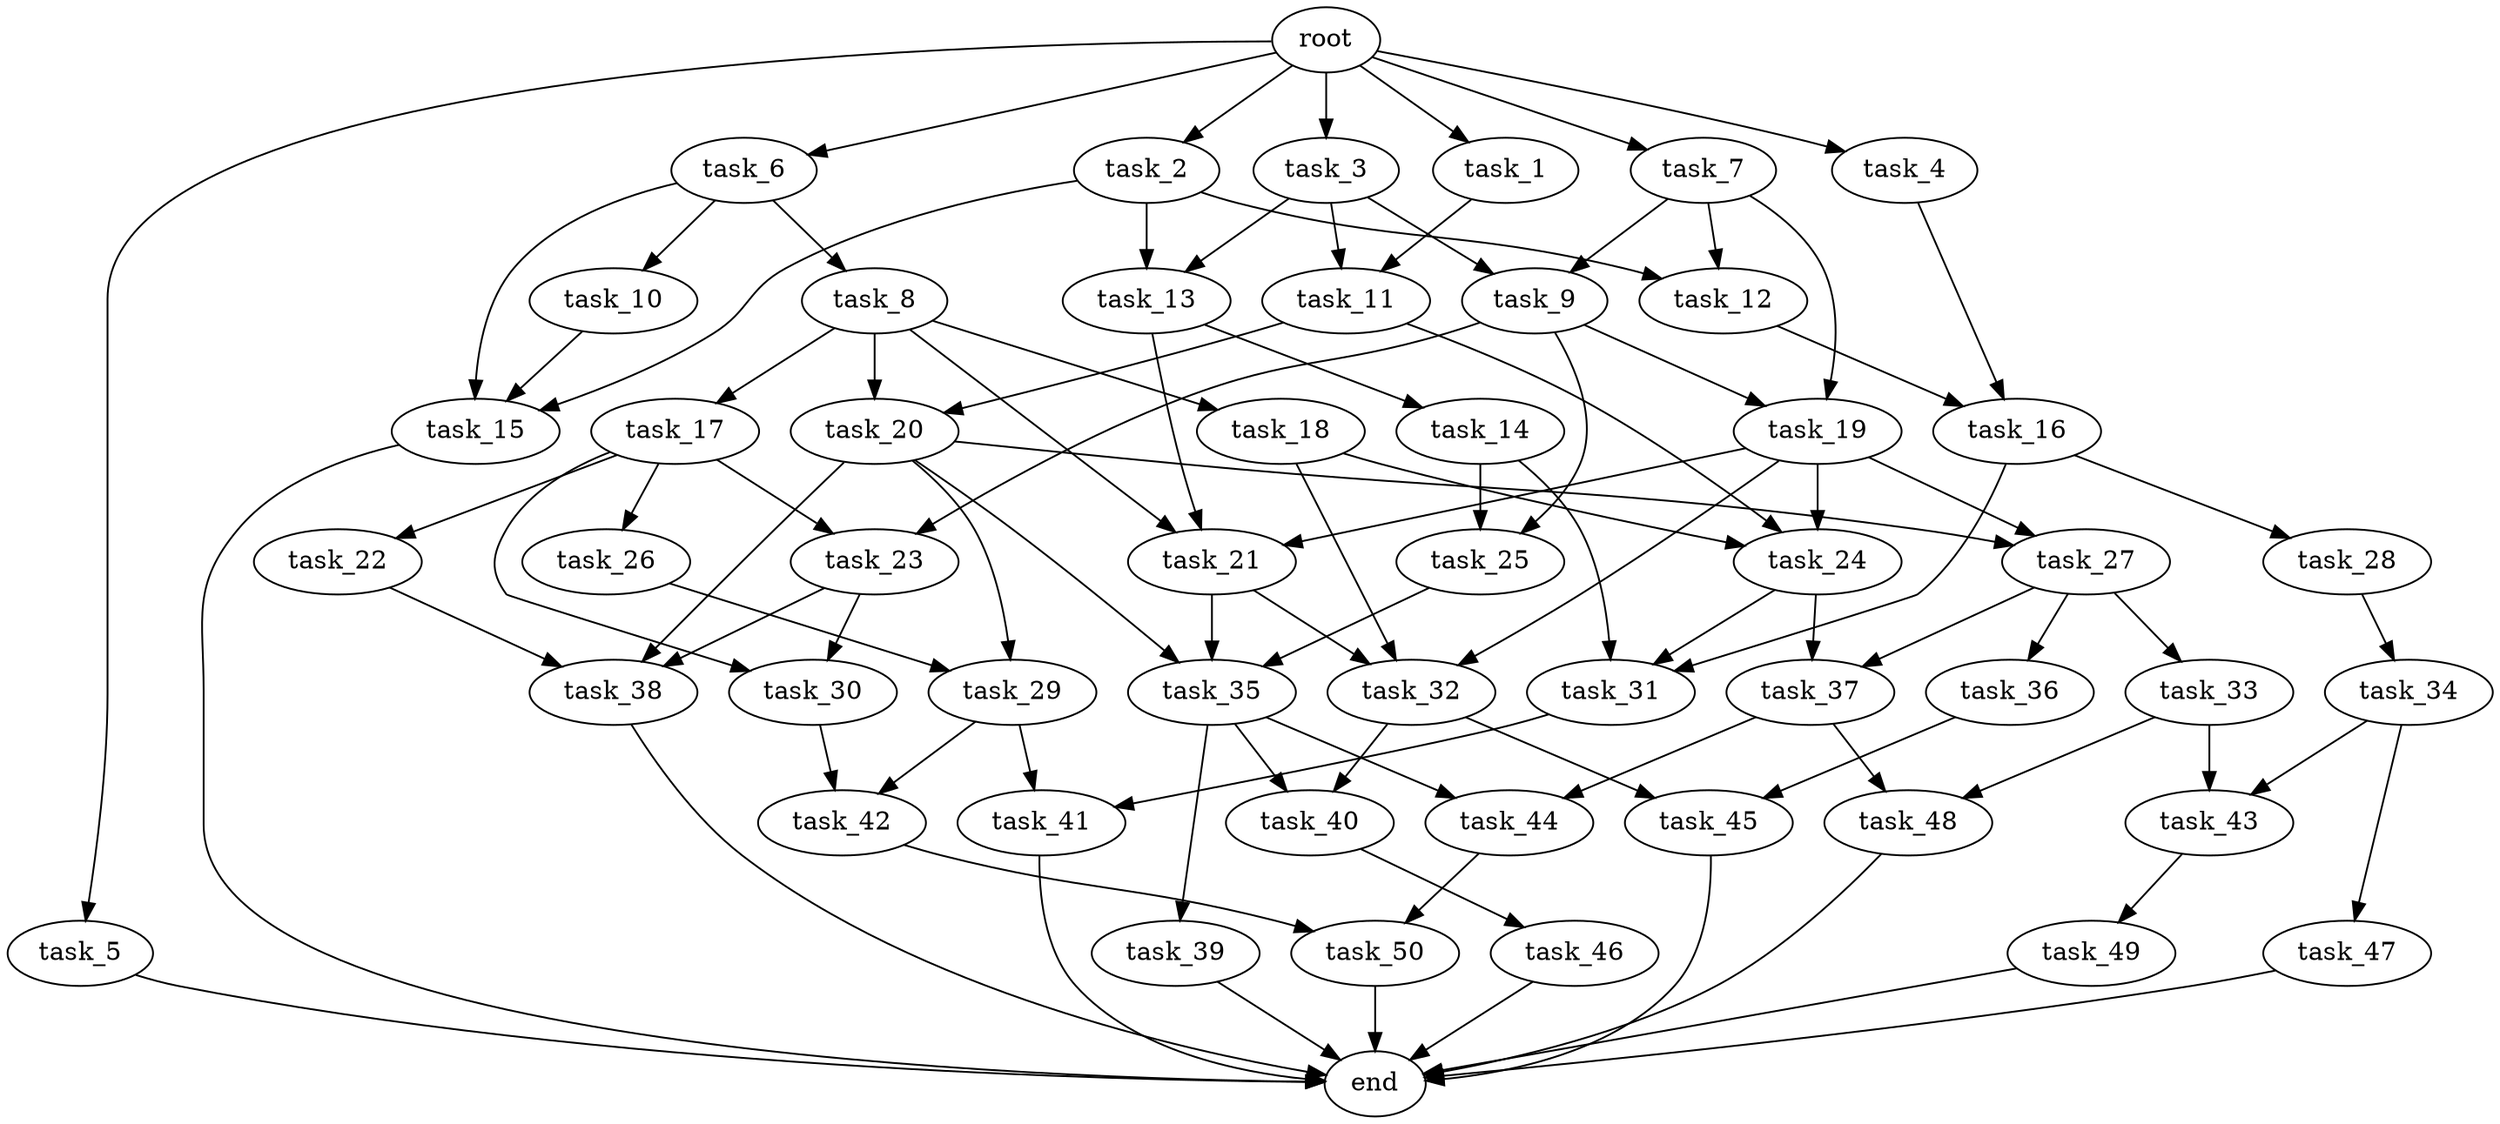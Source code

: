 digraph G {
  root [size="0.000000e+00"];
  task_1 [size="8.260260e+08"];
  task_2 [size="5.537328e+10"];
  task_3 [size="5.943840e+10"];
  task_4 [size="9.548164e+10"];
  task_5 [size="7.817503e+10"];
  task_6 [size="2.040260e+10"];
  task_7 [size="3.026743e+10"];
  task_8 [size="9.632363e+10"];
  task_9 [size="9.773964e+10"];
  task_10 [size="2.620599e+10"];
  task_11 [size="5.023893e+10"];
  task_12 [size="3.669531e+10"];
  task_13 [size="6.875049e+09"];
  task_14 [size="2.144176e+10"];
  task_15 [size="7.671604e+10"];
  task_16 [size="6.234504e+10"];
  task_17 [size="6.919353e+10"];
  task_18 [size="8.925045e+10"];
  task_19 [size="4.275762e+10"];
  task_20 [size="4.160691e+10"];
  task_21 [size="1.857209e+10"];
  task_22 [size="2.392927e+10"];
  task_23 [size="8.194046e+10"];
  task_24 [size="1.160629e+10"];
  task_25 [size="1.165856e+10"];
  task_26 [size="2.601732e+09"];
  task_27 [size="1.655077e+10"];
  task_28 [size="8.640377e+09"];
  task_29 [size="6.958359e+10"];
  task_30 [size="2.038959e+10"];
  task_31 [size="8.367465e+09"];
  task_32 [size="2.238659e+10"];
  task_33 [size="9.235771e+09"];
  task_34 [size="5.921038e+10"];
  task_35 [size="3.053848e+10"];
  task_36 [size="3.446638e+09"];
  task_37 [size="6.181073e+10"];
  task_38 [size="9.507929e+10"];
  task_39 [size="5.083422e+09"];
  task_40 [size="5.450812e+10"];
  task_41 [size="5.283390e+10"];
  task_42 [size="7.032867e+09"];
  task_43 [size="3.799082e+10"];
  task_44 [size="4.122274e+10"];
  task_45 [size="8.095885e+10"];
  task_46 [size="1.578675e+10"];
  task_47 [size="1.171055e+10"];
  task_48 [size="5.723219e+10"];
  task_49 [size="6.761328e+10"];
  task_50 [size="8.688727e+10"];
  end [size="0.000000e+00"];

  root -> task_1 [size="1.000000e-12"];
  root -> task_2 [size="1.000000e-12"];
  root -> task_3 [size="1.000000e-12"];
  root -> task_4 [size="1.000000e-12"];
  root -> task_5 [size="1.000000e-12"];
  root -> task_6 [size="1.000000e-12"];
  root -> task_7 [size="1.000000e-12"];
  task_1 -> task_11 [size="2.511946e+08"];
  task_2 -> task_12 [size="1.834765e+08"];
  task_2 -> task_13 [size="3.437524e+07"];
  task_2 -> task_15 [size="2.557201e+08"];
  task_3 -> task_9 [size="4.886982e+08"];
  task_3 -> task_11 [size="2.511946e+08"];
  task_3 -> task_13 [size="3.437524e+07"];
  task_4 -> task_16 [size="3.117252e+08"];
  task_5 -> end [size="1.000000e-12"];
  task_6 -> task_8 [size="9.632363e+08"];
  task_6 -> task_10 [size="2.620599e+08"];
  task_6 -> task_15 [size="2.557201e+08"];
  task_7 -> task_9 [size="4.886982e+08"];
  task_7 -> task_12 [size="1.834765e+08"];
  task_7 -> task_19 [size="2.137881e+08"];
  task_8 -> task_17 [size="6.919353e+08"];
  task_8 -> task_18 [size="8.925045e+08"];
  task_8 -> task_20 [size="2.080346e+08"];
  task_8 -> task_21 [size="6.190698e+07"];
  task_9 -> task_19 [size="2.137881e+08"];
  task_9 -> task_23 [size="4.097023e+08"];
  task_9 -> task_25 [size="5.829280e+07"];
  task_10 -> task_15 [size="2.557201e+08"];
  task_11 -> task_20 [size="2.080346e+08"];
  task_11 -> task_24 [size="3.868765e+07"];
  task_12 -> task_16 [size="3.117252e+08"];
  task_13 -> task_14 [size="2.144176e+08"];
  task_13 -> task_21 [size="6.190698e+07"];
  task_14 -> task_25 [size="5.829280e+07"];
  task_14 -> task_31 [size="2.789155e+07"];
  task_15 -> end [size="1.000000e-12"];
  task_16 -> task_28 [size="8.640377e+07"];
  task_16 -> task_31 [size="2.789155e+07"];
  task_17 -> task_22 [size="2.392927e+08"];
  task_17 -> task_23 [size="4.097023e+08"];
  task_17 -> task_26 [size="2.601732e+07"];
  task_17 -> task_30 [size="1.019480e+08"];
  task_18 -> task_24 [size="3.868765e+07"];
  task_18 -> task_32 [size="7.462198e+07"];
  task_19 -> task_21 [size="6.190698e+07"];
  task_19 -> task_24 [size="3.868765e+07"];
  task_19 -> task_27 [size="8.275385e+07"];
  task_19 -> task_32 [size="7.462198e+07"];
  task_20 -> task_27 [size="8.275385e+07"];
  task_20 -> task_29 [size="3.479180e+08"];
  task_20 -> task_35 [size="1.017949e+08"];
  task_20 -> task_38 [size="3.169310e+08"];
  task_21 -> task_32 [size="7.462198e+07"];
  task_21 -> task_35 [size="1.017949e+08"];
  task_22 -> task_38 [size="3.169310e+08"];
  task_23 -> task_30 [size="1.019480e+08"];
  task_23 -> task_38 [size="3.169310e+08"];
  task_24 -> task_31 [size="2.789155e+07"];
  task_24 -> task_37 [size="3.090536e+08"];
  task_25 -> task_35 [size="1.017949e+08"];
  task_26 -> task_29 [size="3.479180e+08"];
  task_27 -> task_33 [size="9.235771e+07"];
  task_27 -> task_36 [size="3.446638e+07"];
  task_27 -> task_37 [size="3.090536e+08"];
  task_28 -> task_34 [size="5.921038e+08"];
  task_29 -> task_41 [size="2.641695e+08"];
  task_29 -> task_42 [size="3.516433e+07"];
  task_30 -> task_42 [size="3.516433e+07"];
  task_31 -> task_41 [size="2.641695e+08"];
  task_32 -> task_40 [size="2.725406e+08"];
  task_32 -> task_45 [size="4.047943e+08"];
  task_33 -> task_43 [size="1.899541e+08"];
  task_33 -> task_48 [size="2.861610e+08"];
  task_34 -> task_43 [size="1.899541e+08"];
  task_34 -> task_47 [size="1.171055e+08"];
  task_35 -> task_39 [size="5.083422e+07"];
  task_35 -> task_40 [size="2.725406e+08"];
  task_35 -> task_44 [size="2.061137e+08"];
  task_36 -> task_45 [size="4.047943e+08"];
  task_37 -> task_44 [size="2.061137e+08"];
  task_37 -> task_48 [size="2.861610e+08"];
  task_38 -> end [size="1.000000e-12"];
  task_39 -> end [size="1.000000e-12"];
  task_40 -> task_46 [size="1.578675e+08"];
  task_41 -> end [size="1.000000e-12"];
  task_42 -> task_50 [size="4.344364e+08"];
  task_43 -> task_49 [size="6.761328e+08"];
  task_44 -> task_50 [size="4.344364e+08"];
  task_45 -> end [size="1.000000e-12"];
  task_46 -> end [size="1.000000e-12"];
  task_47 -> end [size="1.000000e-12"];
  task_48 -> end [size="1.000000e-12"];
  task_49 -> end [size="1.000000e-12"];
  task_50 -> end [size="1.000000e-12"];
}
